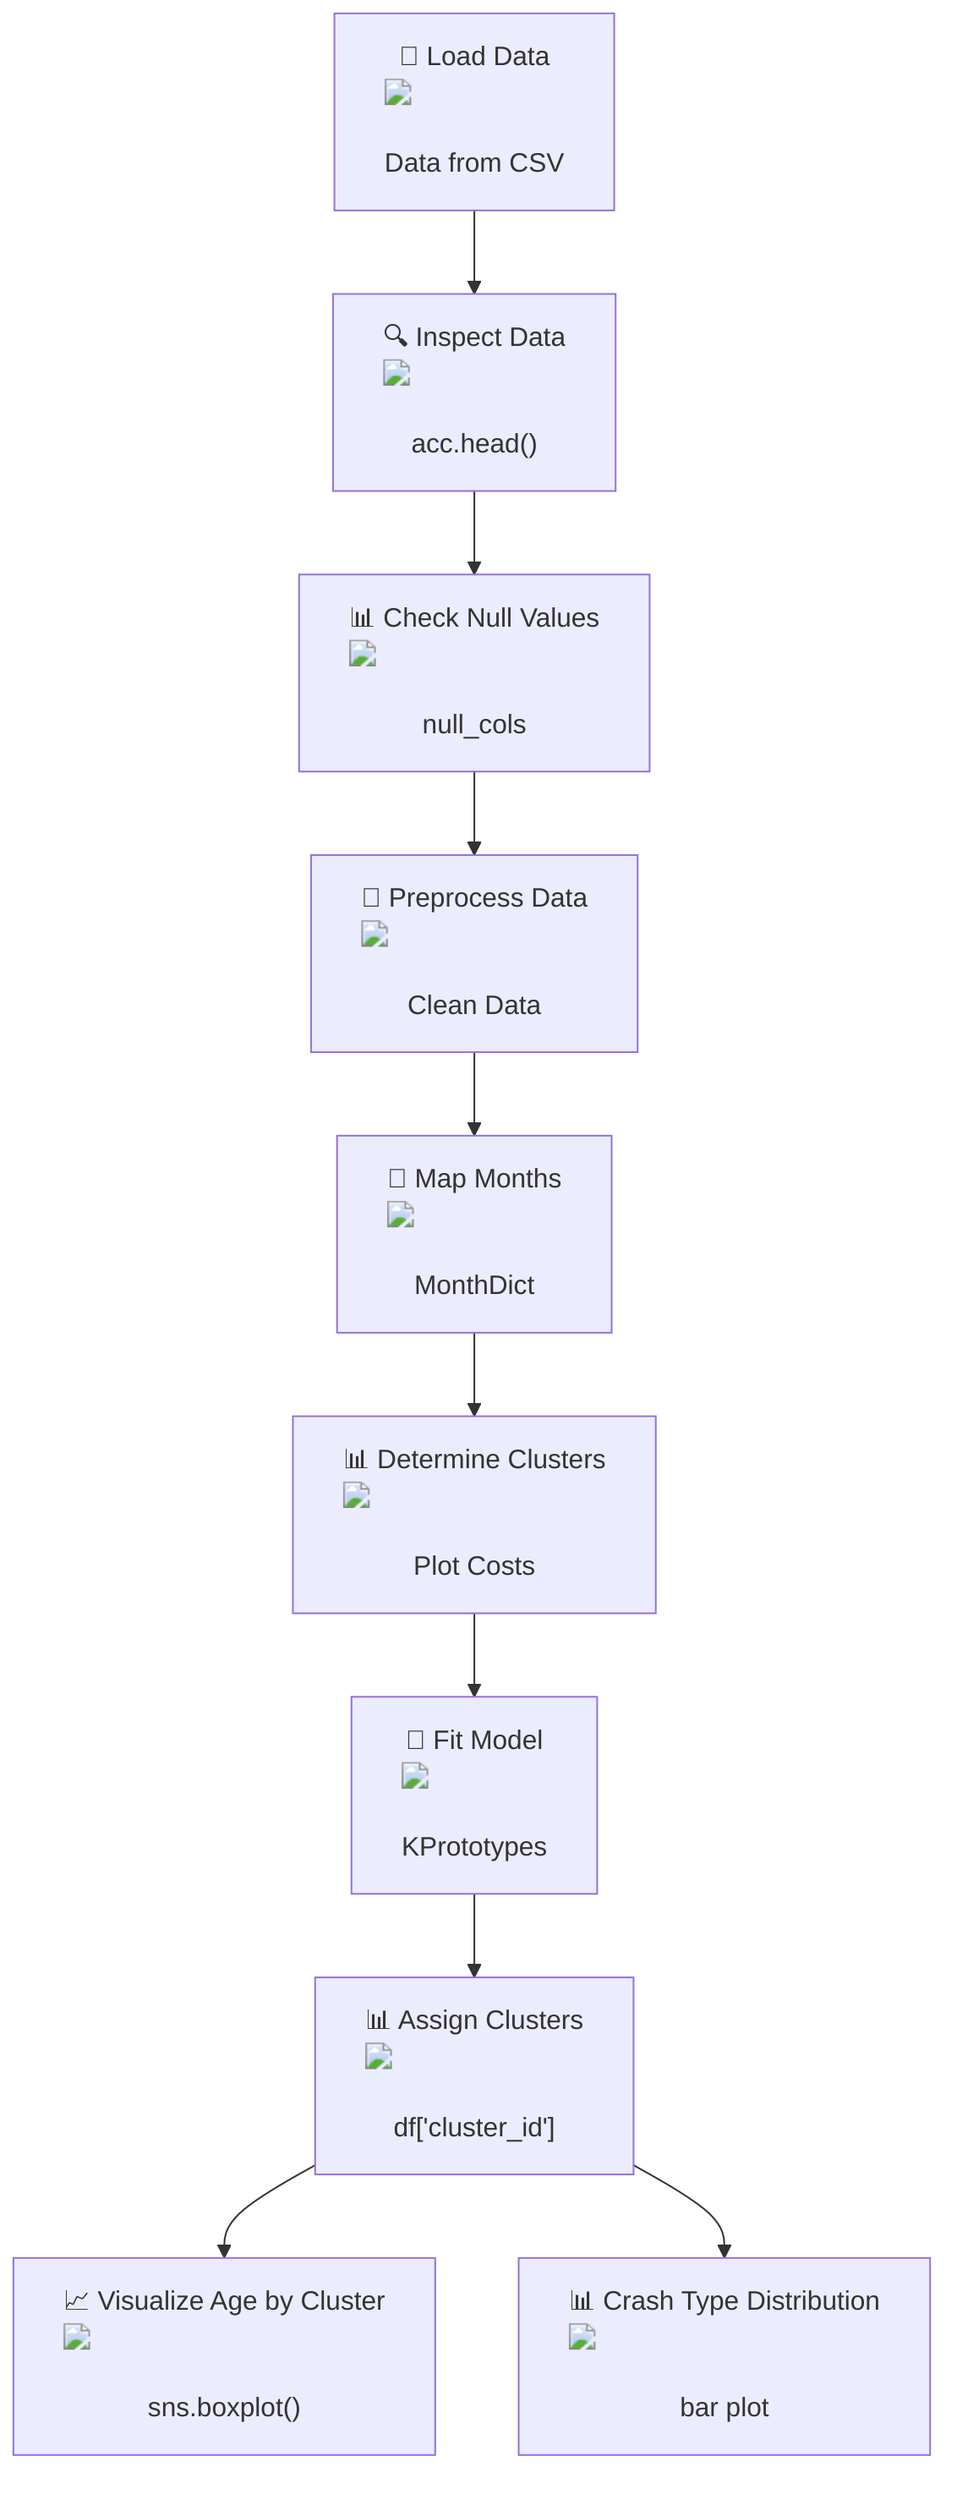 graph TD;
    A["📂 Load Data <img src='file.svg'/> <br/> Data from CSV"] --> B["🔍 Inspect Data <img src='table.svg'/> <br/> acc.head()"];
    B --> C["📊 Check Null Values <img src='table.svg'/> <br/> null_cols"];
    C --> D["🧹 Preprocess Data <img src='column_split.svg'/> <br/> Clean Data"];
    D --> E["📅 Map Months <img src='column_split.svg'/> <br/> MonthDict"];
    E --> F["📊 Determine Clusters <img src='lineplot_template.svg'/> <br/> Plot Costs"];
    F --> G["🧠 Fit Model <img src='brain.svg'/> <br/> KPrototypes"];
    G --> H["📊 Assign Clusters <img src='column_split.svg'/> <br/> df['cluster_id']"];
    H --> I["📈 Visualize Age by Cluster <img src='boxplot_template.svg'/> <br/> sns.boxplot()"];
    H --> J["📊 Crash Type Distribution <img src='barplot_template.svg'/> <br/> bar plot"];
